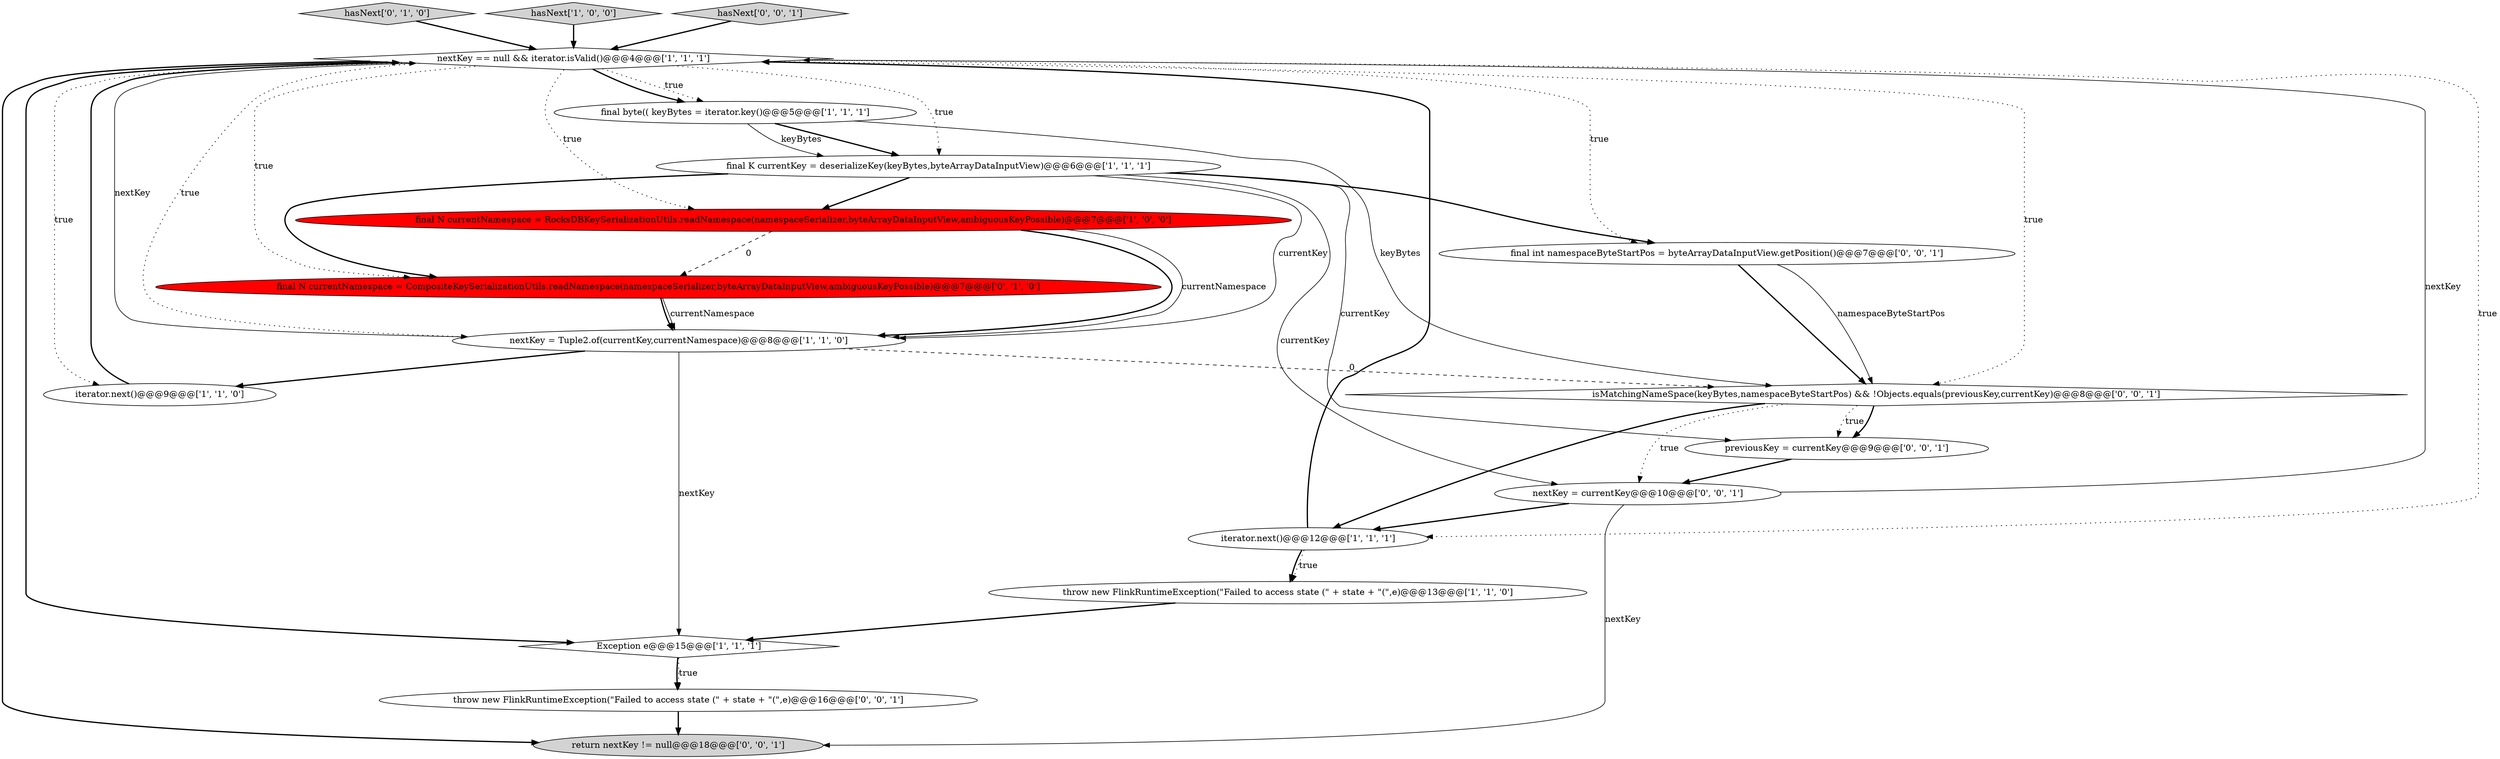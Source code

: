 digraph {
9 [style = filled, label = "nextKey == null && iterator.isValid()@@@4@@@['1', '1', '1']", fillcolor = white, shape = diamond image = "AAA0AAABBB1BBB"];
2 [style = filled, label = "Exception e@@@15@@@['1', '1', '1']", fillcolor = white, shape = diamond image = "AAA0AAABBB1BBB"];
7 [style = filled, label = "iterator.next()@@@9@@@['1', '1', '0']", fillcolor = white, shape = ellipse image = "AAA0AAABBB1BBB"];
11 [style = filled, label = "hasNext['0', '1', '0']", fillcolor = lightgray, shape = diamond image = "AAA0AAABBB2BBB"];
17 [style = filled, label = "previousKey = currentKey@@@9@@@['0', '0', '1']", fillcolor = white, shape = ellipse image = "AAA0AAABBB3BBB"];
6 [style = filled, label = "hasNext['1', '0', '0']", fillcolor = lightgray, shape = diamond image = "AAA0AAABBB1BBB"];
3 [style = filled, label = "final N currentNamespace = RocksDBKeySerializationUtils.readNamespace(namespaceSerializer,byteArrayDataInputView,ambiguousKeyPossible)@@@7@@@['1', '0', '0']", fillcolor = red, shape = ellipse image = "AAA1AAABBB1BBB"];
5 [style = filled, label = "throw new FlinkRuntimeException(\"Failed to access state (\" + state + \"(\",e)@@@13@@@['1', '1', '0']", fillcolor = white, shape = ellipse image = "AAA0AAABBB1BBB"];
12 [style = filled, label = "return nextKey != null@@@18@@@['0', '0', '1']", fillcolor = lightgray, shape = ellipse image = "AAA0AAABBB3BBB"];
4 [style = filled, label = "final K currentKey = deserializeKey(keyBytes,byteArrayDataInputView)@@@6@@@['1', '1', '1']", fillcolor = white, shape = ellipse image = "AAA0AAABBB1BBB"];
10 [style = filled, label = "final N currentNamespace = CompositeKeySerializationUtils.readNamespace(namespaceSerializer,byteArrayDataInputView,ambiguousKeyPossible)@@@7@@@['0', '1', '0']", fillcolor = red, shape = ellipse image = "AAA1AAABBB2BBB"];
16 [style = filled, label = "hasNext['0', '0', '1']", fillcolor = lightgray, shape = diamond image = "AAA0AAABBB3BBB"];
13 [style = filled, label = "nextKey = currentKey@@@10@@@['0', '0', '1']", fillcolor = white, shape = ellipse image = "AAA0AAABBB3BBB"];
8 [style = filled, label = "iterator.next()@@@12@@@['1', '1', '1']", fillcolor = white, shape = ellipse image = "AAA0AAABBB1BBB"];
14 [style = filled, label = "final int namespaceByteStartPos = byteArrayDataInputView.getPosition()@@@7@@@['0', '0', '1']", fillcolor = white, shape = ellipse image = "AAA0AAABBB3BBB"];
1 [style = filled, label = "nextKey = Tuple2.of(currentKey,currentNamespace)@@@8@@@['1', '1', '0']", fillcolor = white, shape = ellipse image = "AAA0AAABBB1BBB"];
15 [style = filled, label = "isMatchingNameSpace(keyBytes,namespaceByteStartPos) && !Objects.equals(previousKey,currentKey)@@@8@@@['0', '0', '1']", fillcolor = white, shape = diamond image = "AAA0AAABBB3BBB"];
0 [style = filled, label = "final byte(( keyBytes = iterator.key()@@@5@@@['1', '1', '1']", fillcolor = white, shape = ellipse image = "AAA0AAABBB1BBB"];
18 [style = filled, label = "throw new FlinkRuntimeException(\"Failed to access state (\" + state + \"(\",e)@@@16@@@['0', '0', '1']", fillcolor = white, shape = ellipse image = "AAA0AAABBB3BBB"];
4->10 [style = bold, label=""];
4->3 [style = bold, label=""];
4->14 [style = bold, label=""];
16->9 [style = bold, label=""];
9->0 [style = dotted, label="true"];
9->0 [style = bold, label=""];
3->1 [style = bold, label=""];
4->1 [style = solid, label="currentKey"];
9->2 [style = bold, label=""];
1->15 [style = dashed, label="0"];
18->12 [style = bold, label=""];
2->18 [style = bold, label=""];
1->9 [style = solid, label="nextKey"];
4->17 [style = solid, label="currentKey"];
11->9 [style = bold, label=""];
2->18 [style = dotted, label="true"];
13->12 [style = solid, label="nextKey"];
1->7 [style = bold, label=""];
9->14 [style = dotted, label="true"];
3->1 [style = solid, label="currentNamespace"];
15->13 [style = dotted, label="true"];
13->9 [style = solid, label="nextKey"];
9->8 [style = dotted, label="true"];
15->17 [style = dotted, label="true"];
7->9 [style = bold, label=""];
5->2 [style = bold, label=""];
15->17 [style = bold, label=""];
8->5 [style = bold, label=""];
8->5 [style = dotted, label="true"];
0->4 [style = bold, label=""];
1->2 [style = solid, label="nextKey"];
9->1 [style = dotted, label="true"];
8->9 [style = bold, label=""];
9->4 [style = dotted, label="true"];
10->1 [style = solid, label="currentNamespace"];
0->15 [style = solid, label="keyBytes"];
4->13 [style = solid, label="currentKey"];
14->15 [style = solid, label="namespaceByteStartPos"];
9->15 [style = dotted, label="true"];
14->15 [style = bold, label=""];
17->13 [style = bold, label=""];
9->12 [style = bold, label=""];
0->4 [style = solid, label="keyBytes"];
3->10 [style = dashed, label="0"];
9->7 [style = dotted, label="true"];
6->9 [style = bold, label=""];
13->8 [style = bold, label=""];
10->1 [style = bold, label=""];
9->10 [style = dotted, label="true"];
15->8 [style = bold, label=""];
9->3 [style = dotted, label="true"];
}
